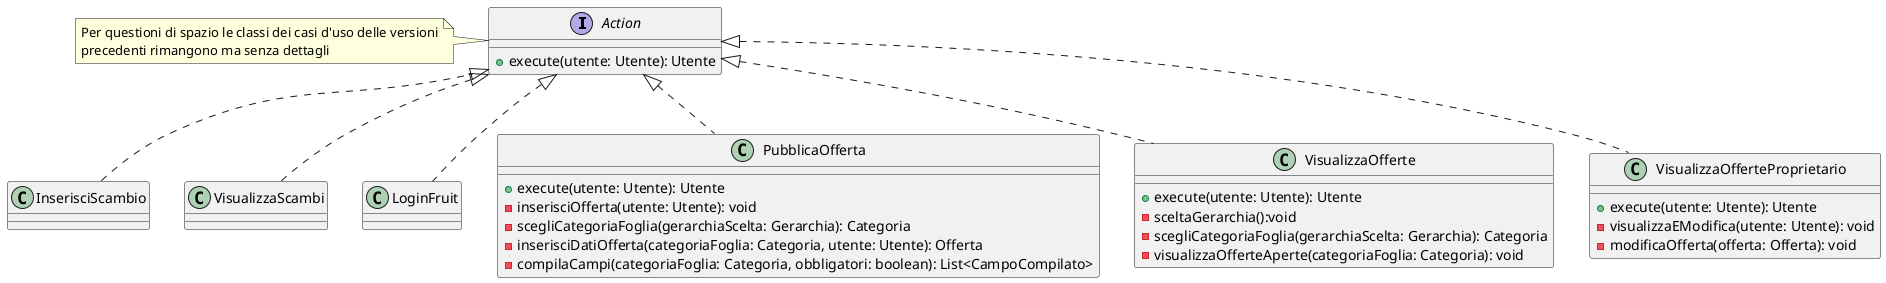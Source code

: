 @startuml controller

interface Action{
    +execute(utente: Utente): Utente
}

note left of Action
    Per questioni di spazio le classi dei casi d'uso delle versioni
    precedenti rimangono ma senza dettagli
endnote

class InserisciScambio implements Action{}

class VisualizzaScambi implements Action{}

class LoginFruit implements Action{}

class PubblicaOfferta implements Action{
    +execute(utente: Utente): Utente
    -inserisciOfferta(utente: Utente): void
    -scegliCategoriaFoglia(gerarchiaScelta: Gerarchia): Categoria
    -inserisciDatiOfferta(categoriaFoglia: Categoria, utente: Utente): Offerta
    -compilaCampi(categoriaFoglia: Categoria, obbligatori: boolean): List<CampoCompilato>
}

class VisualizzaOfferte implements Action{
    +execute(utente: Utente): Utente
    -sceltaGerarchia():void
    -scegliCategoriaFoglia(gerarchiaScelta: Gerarchia): Categoria
    -visualizzaOfferteAperte(categoriaFoglia: Categoria): void
}

class VisualizzaOfferteProprietario implements Action{
    +execute(utente: Utente): Utente
    -visualizzaEModifica(utente: Utente): void
    -modificaOfferta(offerta: Offerta): void
}

@enduml
